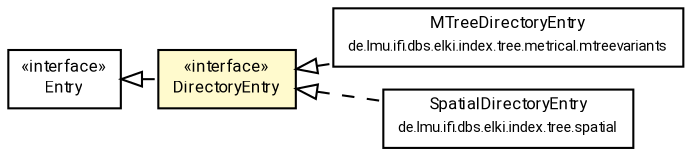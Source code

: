 #!/usr/local/bin/dot
#
# Class diagram 
# Generated by UMLGraph version R5_7_2-60-g0e99a6 (http://www.spinellis.gr/umlgraph/)
#

digraph G {
	graph [fontnames="svg"]
	edge [fontname="Roboto",fontsize=7,labelfontname="Roboto",labelfontsize=7,color="black"];
	node [fontname="Roboto",fontcolor="black",fontsize=8,shape=plaintext,margin=0,width=0,height=0];
	nodesep=0.15;
	ranksep=0.25;
	rankdir=LR;
	// de.lmu.ifi.dbs.elki.index.tree.DirectoryEntry
	c3342811 [label=<<table title="de.lmu.ifi.dbs.elki.index.tree.DirectoryEntry" border="0" cellborder="1" cellspacing="0" cellpadding="2" bgcolor="lemonChiffon" href="DirectoryEntry.html" target="_parent">
		<tr><td><table border="0" cellspacing="0" cellpadding="1">
		<tr><td align="center" balign="center"> &#171;interface&#187; </td></tr>
		<tr><td align="center" balign="center"> <font face="Roboto">DirectoryEntry</font> </td></tr>
		</table></td></tr>
		</table>>, URL="DirectoryEntry.html"];
	// de.lmu.ifi.dbs.elki.index.tree.Entry
	c3342815 [label=<<table title="de.lmu.ifi.dbs.elki.index.tree.Entry" border="0" cellborder="1" cellspacing="0" cellpadding="2" href="Entry.html" target="_parent">
		<tr><td><table border="0" cellspacing="0" cellpadding="1">
		<tr><td align="center" balign="center"> &#171;interface&#187; </td></tr>
		<tr><td align="center" balign="center"> <font face="Roboto">Entry</font> </td></tr>
		</table></td></tr>
		</table>>, URL="Entry.html"];
	// de.lmu.ifi.dbs.elki.index.tree.metrical.mtreevariants.MTreeDirectoryEntry
	c3342900 [label=<<table title="de.lmu.ifi.dbs.elki.index.tree.metrical.mtreevariants.MTreeDirectoryEntry" border="0" cellborder="1" cellspacing="0" cellpadding="2" href="metrical/mtreevariants/MTreeDirectoryEntry.html" target="_parent">
		<tr><td><table border="0" cellspacing="0" cellpadding="1">
		<tr><td align="center" balign="center"> <font face="Roboto">MTreeDirectoryEntry</font> </td></tr>
		<tr><td align="center" balign="center"> <font face="Roboto" point-size="7.0">de.lmu.ifi.dbs.elki.index.tree.metrical.mtreevariants</font> </td></tr>
		</table></td></tr>
		</table>>, URL="metrical/mtreevariants/MTreeDirectoryEntry.html"];
	// de.lmu.ifi.dbs.elki.index.tree.spatial.SpatialDirectoryEntry
	c3342984 [label=<<table title="de.lmu.ifi.dbs.elki.index.tree.spatial.SpatialDirectoryEntry" border="0" cellborder="1" cellspacing="0" cellpadding="2" href="spatial/SpatialDirectoryEntry.html" target="_parent">
		<tr><td><table border="0" cellspacing="0" cellpadding="1">
		<tr><td align="center" balign="center"> <font face="Roboto">SpatialDirectoryEntry</font> </td></tr>
		<tr><td align="center" balign="center"> <font face="Roboto" point-size="7.0">de.lmu.ifi.dbs.elki.index.tree.spatial</font> </td></tr>
		</table></td></tr>
		</table>>, URL="spatial/SpatialDirectoryEntry.html"];
	// de.lmu.ifi.dbs.elki.index.tree.DirectoryEntry implements de.lmu.ifi.dbs.elki.index.tree.Entry
	c3342815 -> c3342811 [arrowtail=empty,style=dashed,dir=back,weight=9];
	// de.lmu.ifi.dbs.elki.index.tree.metrical.mtreevariants.MTreeDirectoryEntry implements de.lmu.ifi.dbs.elki.index.tree.DirectoryEntry
	c3342811 -> c3342900 [arrowtail=empty,style=dashed,dir=back,weight=9];
	// de.lmu.ifi.dbs.elki.index.tree.spatial.SpatialDirectoryEntry implements de.lmu.ifi.dbs.elki.index.tree.DirectoryEntry
	c3342811 -> c3342984 [arrowtail=empty,style=dashed,dir=back,weight=9];
}


